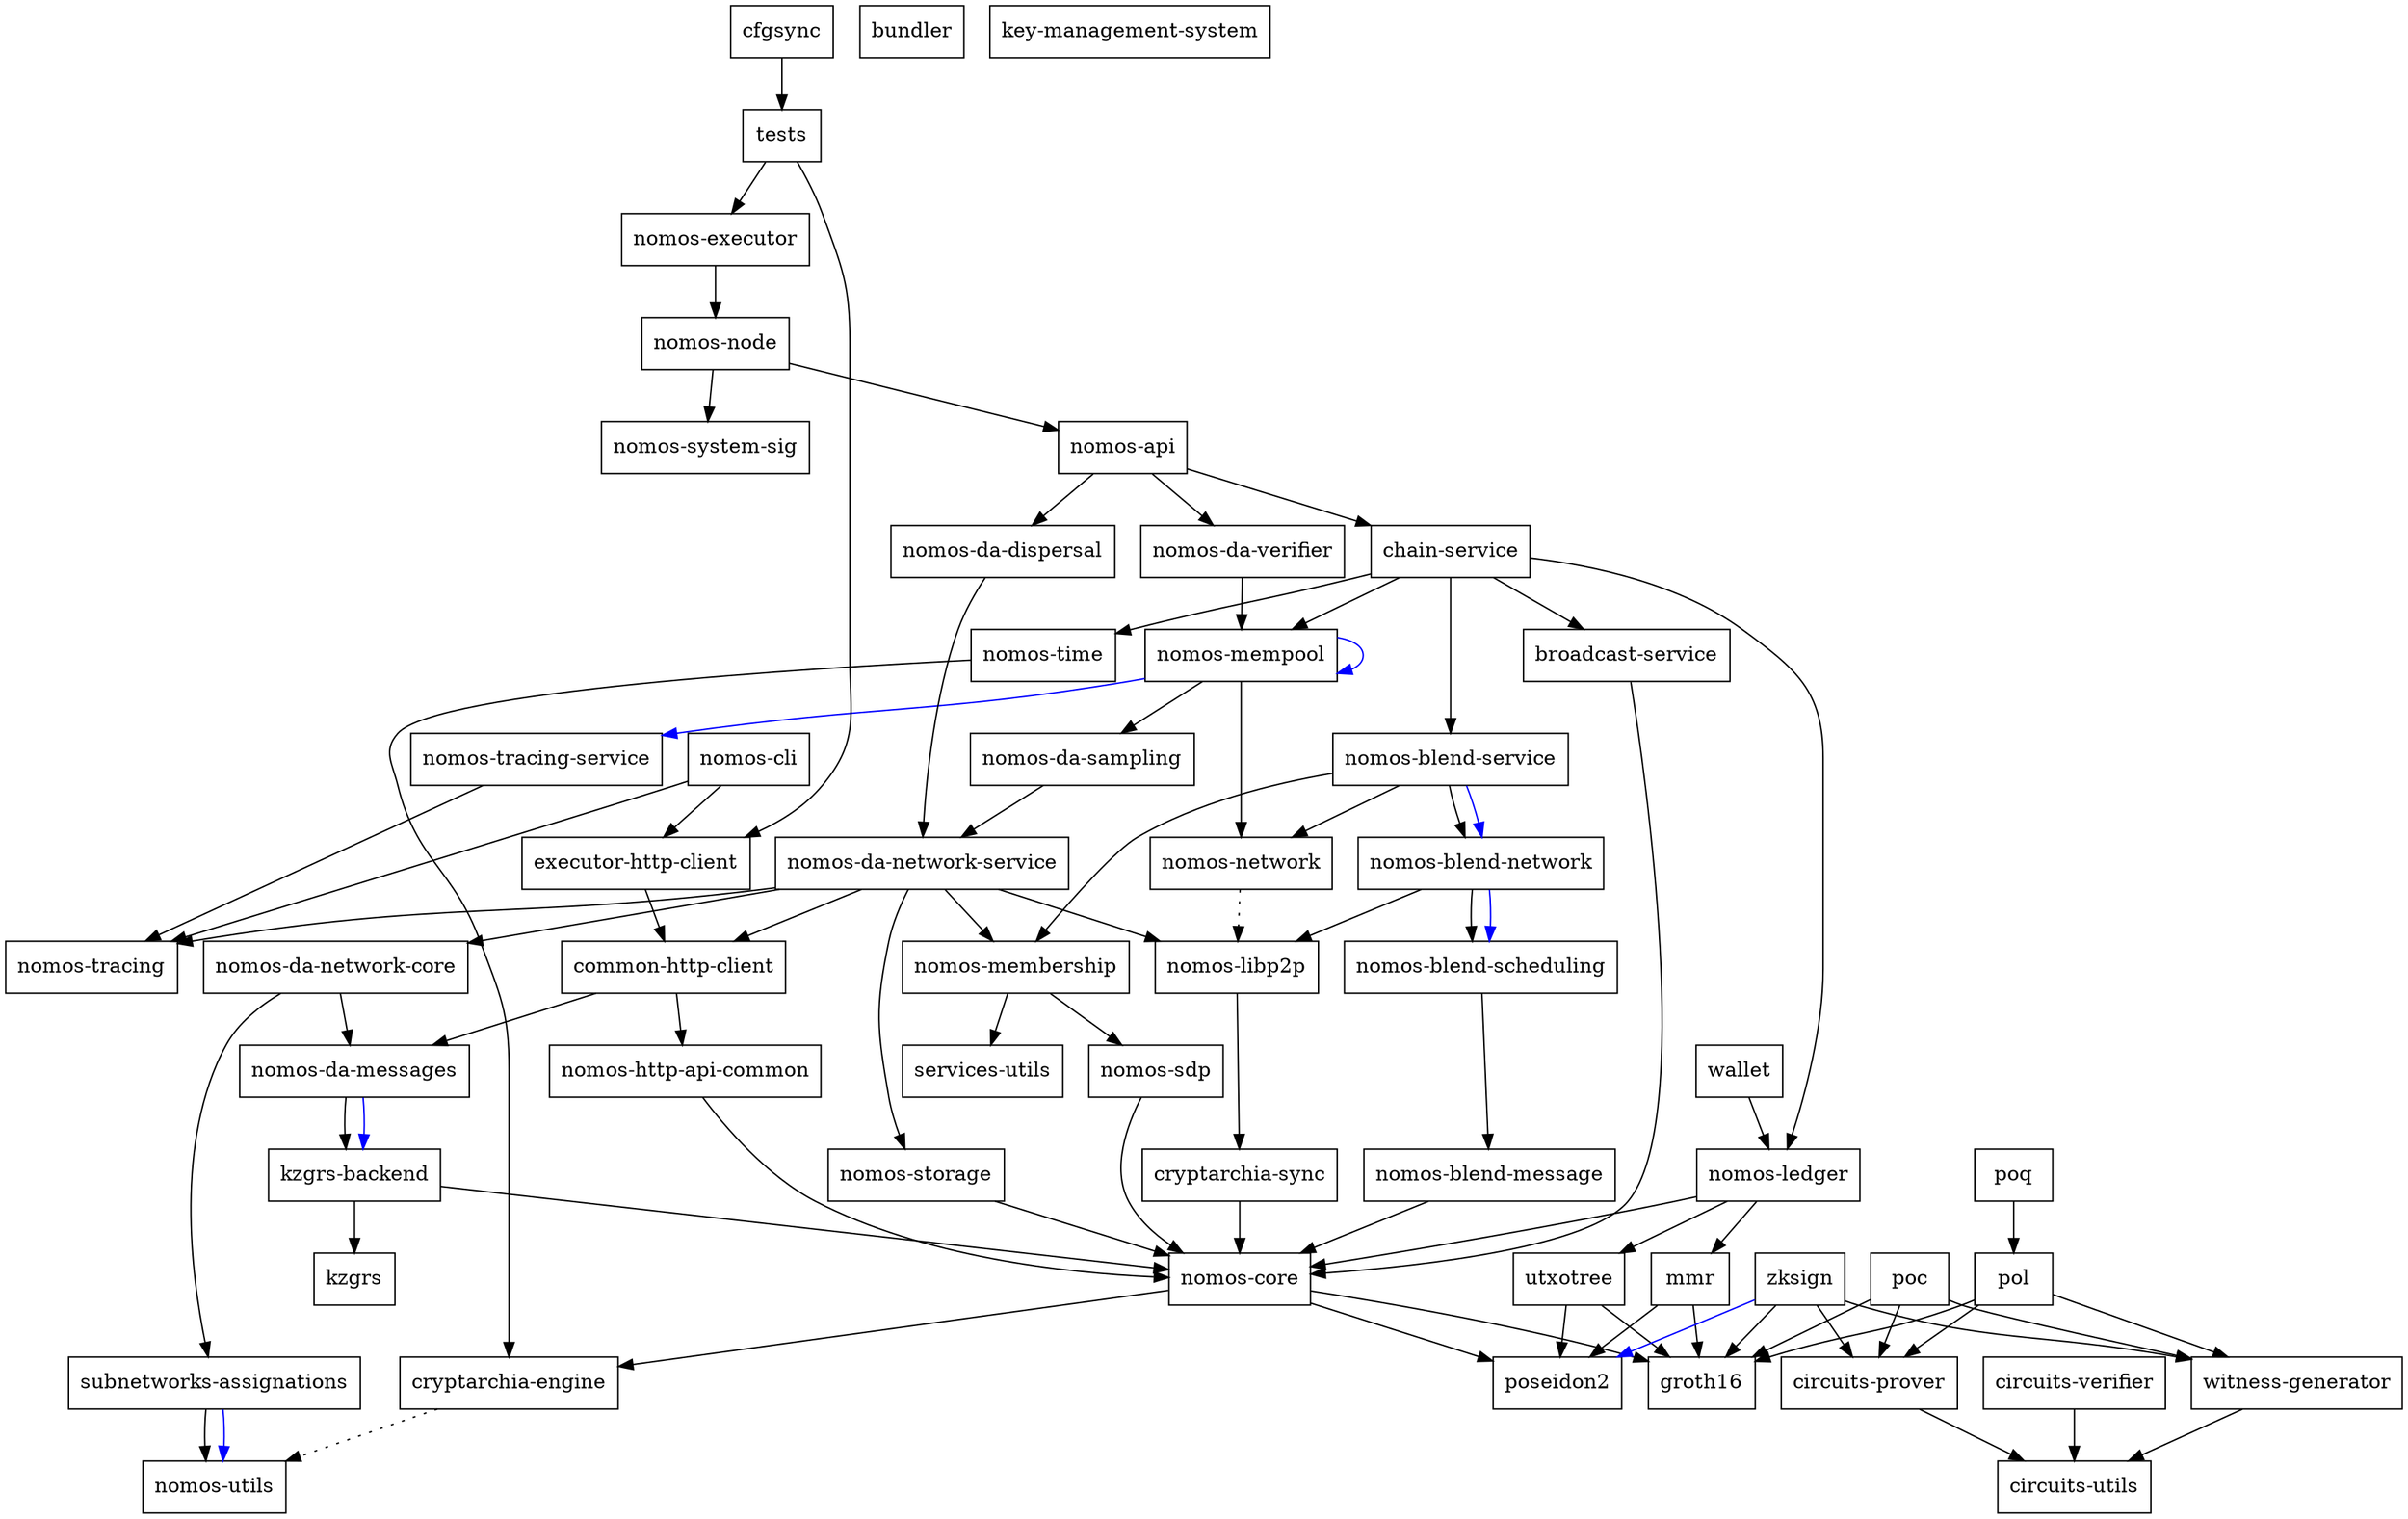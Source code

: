 digraph {
    0 [ label = "cryptarchia-engine" shape = box]
    1 [ label = "nomos-utils" shape = box]
    2 [ label = "cryptarchia-sync" shape = box]
    3 [ label = "nomos-core" shape = box]
    4 [ label = "groth16" shape = box]
    5 [ label = "poseidon2" shape = box]
    6 [ label = "nomos-ledger" shape = box]
    7 [ label = "mmr" shape = box]
    8 [ label = "utxotree" shape = box]
    9 [ label = "nomos-http-api-common" shape = box]
    10 [ label = "nomos-executor" shape = box]
    11 [ label = "broadcast-service" shape = box]
    12 [ label = "kzgrs-backend" shape = box]
    13 [ label = "kzgrs" shape = box]
    14 [ label = "nomos-api" shape = box]
    15 [ label = "chain-service" shape = box]
    16 [ label = "nomos-blend-service" shape = box]
    17 [ label = "nomos-blend-message" shape = box]
    18 [ label = "nomos-blend-network" shape = box]
    19 [ label = "nomos-blend-scheduling" shape = box]
    20 [ label = "nomos-libp2p" shape = box]
    21 [ label = "nomos-membership" shape = box]
    22 [ label = "nomos-sdp" shape = box]
    23 [ label = "services-utils" shape = box]
    24 [ label = "nomos-network" shape = box]
    25 [ label = "nomos-da-sampling" shape = box]
    26 [ label = "nomos-da-network-core" shape = box]
    27 [ label = "nomos-da-messages" shape = box]
    28 [ label = "subnetworks-assignations" shape = box]
    29 [ label = "nomos-da-network-service" shape = box]
    30 [ label = "common-http-client" shape = box]
    31 [ label = "nomos-storage" shape = box]
    32 [ label = "nomos-tracing" shape = box]
    33 [ label = "nomos-mempool" shape = box]
    34 [ label = "nomos-tracing-service" shape = box]
    35 [ label = "nomos-time" shape = box]
    36 [ label = "nomos-da-dispersal" shape = box]
    37 [ label = "nomos-da-verifier" shape = box]
    38 [ label = "nomos-node" shape = box]
    39 [ label = "nomos-system-sig" shape = box]
    40 [ label = "executor-http-client" shape = box]
    41 [ label = "bundler" shape = box]
    42 [ label = "nomos-cli" shape = box]
    43 [ label = "key-management-system" shape = box]
    44 [ label = "cfgsync" shape = box]
    45 [ label = "tests" shape = box]
    46 [ label = "wallet" shape = box]
    47 [ label = "circuits-prover" shape = box]
    48 [ label = "circuits-utils" shape = box]
    49 [ label = "circuits-verifier" shape = box]
    50 [ label = "witness-generator" shape = box]
    51 [ label = "poc" shape = box]
    52 [ label = "pol" shape = box]
    53 [ label = "poq" shape = box]
    54 [ label = "zksign" shape = box]
    0 -> 1 [ style = dotted]
    2 -> 3 [ ]
    3 -> 0 [ ]
    3 -> 4 [ ]
    3 -> 5 [ ]
    6 -> 7 [ ]
    6 -> 3 [ ]
    6 -> 8 [ ]
    7 -> 4 [ ]
    7 -> 5 [ ]
    8 -> 4 [ ]
    8 -> 5 [ ]
    9 -> 3 [ ]
    10 -> 38 [ ]
    11 -> 3 [ ]
    12 -> 13 [ ]
    12 -> 3 [ ]
    14 -> 15 [ ]
    14 -> 36 [ ]
    14 -> 37 [ ]
    15 -> 11 [ ]
    15 -> 16 [ ]
    15 -> 6 [ ]
    15 -> 33 [ ]
    15 -> 35 [ ]
    16 -> 18 [ ]
    16 -> 18 [ color = blue]
    16 -> 21 [ ]
    16 -> 24 [ ]
    17 -> 3 [ ]
    18 -> 19 [ ]
    18 -> 19 [ color = blue]
    18 -> 20 [ ]
    19 -> 17 [ ]
    20 -> 2 [ ]
    21 -> 22 [ ]
    21 -> 23 [ ]
    22 -> 3 [ ]
    24 -> 20 [ style = dotted]
    25 -> 29 [ ]
    26 -> 27 [ ]
    26 -> 28 [ ]
    27 -> 12 [ ]
    27 -> 12 [ color = blue]
    28 -> 1 [ ]
    28 -> 1 [ color = blue]
    29 -> 30 [ ]
    29 -> 26 [ ]
    29 -> 20 [ ]
    29 -> 21 [ ]
    29 -> 31 [ ]
    29 -> 32 [ ]
    30 -> 27 [ ]
    30 -> 9 [ ]
    31 -> 3 [ ]
    33 -> 25 [ ]
    33 -> 33 [ color = blue]
    33 -> 24 [ ]
    33 -> 34 [ color = blue]
    34 -> 32 [ ]
    35 -> 0 [ ]
    36 -> 29 [ ]
    37 -> 33 [ ]
    38 -> 14 [ ]
    38 -> 39 [ ]
    40 -> 30 [ ]
    42 -> 40 [ ]
    42 -> 32 [ ]
    44 -> 45 [ ]
    45 -> 40 [ ]
    45 -> 10 [ ]
    46 -> 6 [ ]
    47 -> 48 [ ]
    49 -> 48 [ ]
    50 -> 48 [ ]
    51 -> 47 [ ]
    51 -> 4 [ ]
    51 -> 50 [ ]
    52 -> 47 [ ]
    52 -> 4 [ ]
    52 -> 50 [ ]
    53 -> 52 [ ]
    54 -> 47 [ ]
    54 -> 4 [ ]
    54 -> 5 [ color = blue]
    54 -> 50 [ ]
}

